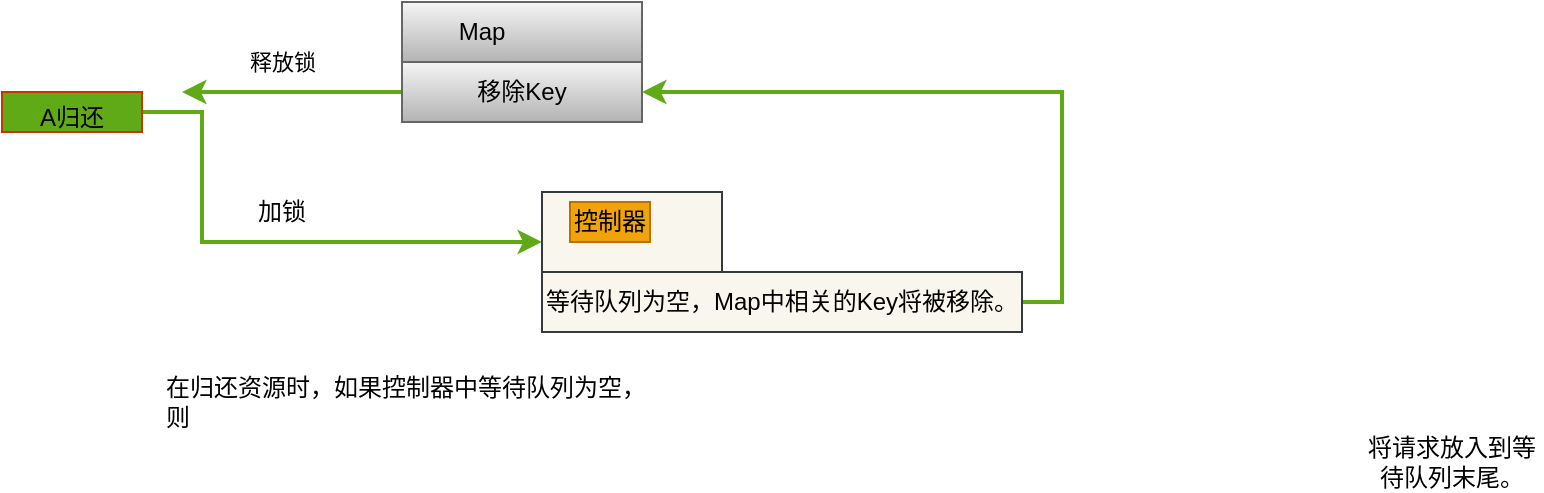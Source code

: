 <mxfile version="14.9.7" type="device"><diagram id="BVjy5Rv7QhvMt988SE39" name="第 1 页"><mxGraphModel dx="899" dy="533" grid="1" gridSize="10" guides="1" tooltips="1" connect="1" arrows="1" fold="1" page="1" pageScale="1" pageWidth="827" pageHeight="1169" math="0" shadow="0"><root><mxCell id="0"/><mxCell id="1" parent="0"/><mxCell id="qd2NPofuJPEGeTpjpaOZ-34" value="将请求放入到等待队列末尾。" style="text;html=1;strokeColor=none;fillColor=none;align=center;verticalAlign=middle;whiteSpace=wrap;rounded=0;" parent="1" vertex="1"><mxGeometry x="690" y="240" width="90" height="20" as="geometry"/></mxCell><mxCell id="qd2NPofuJPEGeTpjpaOZ-51" value="" style="rounded=0;whiteSpace=wrap;html=1;fillColor=#f5f5f5;strokeColor=#666666;gradientColor=#b3b3b3;" parent="1" vertex="1"><mxGeometry x="210" y="20" width="120" height="30" as="geometry"/></mxCell><mxCell id="qd2NPofuJPEGeTpjpaOZ-52" value="Map" style="text;html=1;strokeColor=none;fillColor=none;align=center;verticalAlign=middle;whiteSpace=wrap;rounded=0;" parent="1" vertex="1"><mxGeometry x="230" y="25" width="40" height="20" as="geometry"/></mxCell><mxCell id="qd2NPofuJPEGeTpjpaOZ-53" style="edgeStyle=orthogonalEdgeStyle;rounded=0;orthogonalLoop=1;jettySize=auto;html=1;exitX=1;exitY=0.5;exitDx=0;exitDy=0;strokeColor=#60A917;strokeWidth=2;" parent="1" source="qd2NPofuJPEGeTpjpaOZ-54" edge="1"><mxGeometry relative="1" as="geometry"><mxPoint x="90" y="75" as="sourcePoint"/><mxPoint x="280" y="140" as="targetPoint"/><Array as="points"><mxPoint x="110" y="75"/><mxPoint x="110" y="140"/></Array></mxGeometry></mxCell><mxCell id="qd2NPofuJPEGeTpjpaOZ-54" value="" style="rounded=0;whiteSpace=wrap;html=1;strokeColor=#C73500;fontColor=#000000;fillColor=#60A917;" parent="1" vertex="1"><mxGeometry x="10" y="65" width="70" height="20" as="geometry"/></mxCell><mxCell id="qd2NPofuJPEGeTpjpaOZ-55" value="A归还" style="text;html=1;strokeColor=none;fillColor=none;align=center;verticalAlign=middle;whiteSpace=wrap;rounded=0;" parent="1" vertex="1"><mxGeometry x="25" y="65" width="40" height="25" as="geometry"/></mxCell><mxCell id="qd2NPofuJPEGeTpjpaOZ-56" value="加锁" style="text;html=1;strokeColor=none;fillColor=none;align=center;verticalAlign=middle;whiteSpace=wrap;rounded=0;" parent="1" vertex="1"><mxGeometry x="130" y="115" width="40" height="20" as="geometry"/></mxCell><mxCell id="qd2NPofuJPEGeTpjpaOZ-94" style="edgeStyle=orthogonalEdgeStyle;rounded=0;orthogonalLoop=1;jettySize=auto;html=1;exitX=0;exitY=0.5;exitDx=0;exitDy=0;strokeColor=#60A917;strokeWidth=2;" parent="1" source="qd2NPofuJPEGeTpjpaOZ-58" edge="1"><mxGeometry relative="1" as="geometry"><mxPoint x="100" y="65" as="targetPoint"/></mxGeometry></mxCell><mxCell id="qd2NPofuJPEGeTpjpaOZ-58" value="移除Key" style="rounded=0;whiteSpace=wrap;html=1;fillColor=#f5f5f5;strokeColor=#666666;gradientColor=#b3b3b3;" parent="1" vertex="1"><mxGeometry x="210" y="50" width="120" height="30" as="geometry"/></mxCell><mxCell id="qd2NPofuJPEGeTpjpaOZ-61" value="" style="rounded=0;whiteSpace=wrap;html=1;fillColor=#f9f7ed;strokeColor=#36393d;" parent="1" vertex="1"><mxGeometry x="280" y="115" width="90" height="40" as="geometry"/></mxCell><mxCell id="qd2NPofuJPEGeTpjpaOZ-62" value="控制器" style="text;html=1;strokeColor=#BD7000;fillColor=#f0a30a;align=center;verticalAlign=middle;whiteSpace=wrap;rounded=0;fontColor=#000000;" parent="1" vertex="1"><mxGeometry x="294" y="120" width="40" height="20" as="geometry"/></mxCell><mxCell id="qd2NPofuJPEGeTpjpaOZ-93" style="edgeStyle=orthogonalEdgeStyle;rounded=0;orthogonalLoop=1;jettySize=auto;html=1;exitX=1;exitY=0.5;exitDx=0;exitDy=0;entryX=1;entryY=0.5;entryDx=0;entryDy=0;strokeColor=#60A917;strokeWidth=2;" parent="1" source="qd2NPofuJPEGeTpjpaOZ-67" target="qd2NPofuJPEGeTpjpaOZ-58" edge="1"><mxGeometry relative="1" as="geometry"/></mxCell><mxCell id="qd2NPofuJPEGeTpjpaOZ-67" value="等待队列为空，Map中相关的Key将被移除。" style="rounded=0;whiteSpace=wrap;html=1;fillColor=#f9f7ed;strokeColor=#36393d;" parent="1" vertex="1"><mxGeometry x="280" y="155" width="240" height="30" as="geometry"/></mxCell><mxCell id="qd2NPofuJPEGeTpjpaOZ-85" value="释放锁" style="edgeLabel;html=1;align=center;verticalAlign=middle;resizable=0;points=[];" parent="1" vertex="1" connectable="0"><mxGeometry x="150" y="50" as="geometry"/></mxCell><mxCell id="Iw0-URgxjr6JpoD-vDVL-2" value="在归还资源时，如果控制器中等待队列为空，&lt;br&gt;则" style="text;html=1;strokeColor=none;fillColor=none;align=left;verticalAlign=middle;whiteSpace=wrap;rounded=0;" vertex="1" parent="1"><mxGeometry x="90" y="200" width="260" height="40" as="geometry"/></mxCell></root></mxGraphModel></diagram></mxfile>